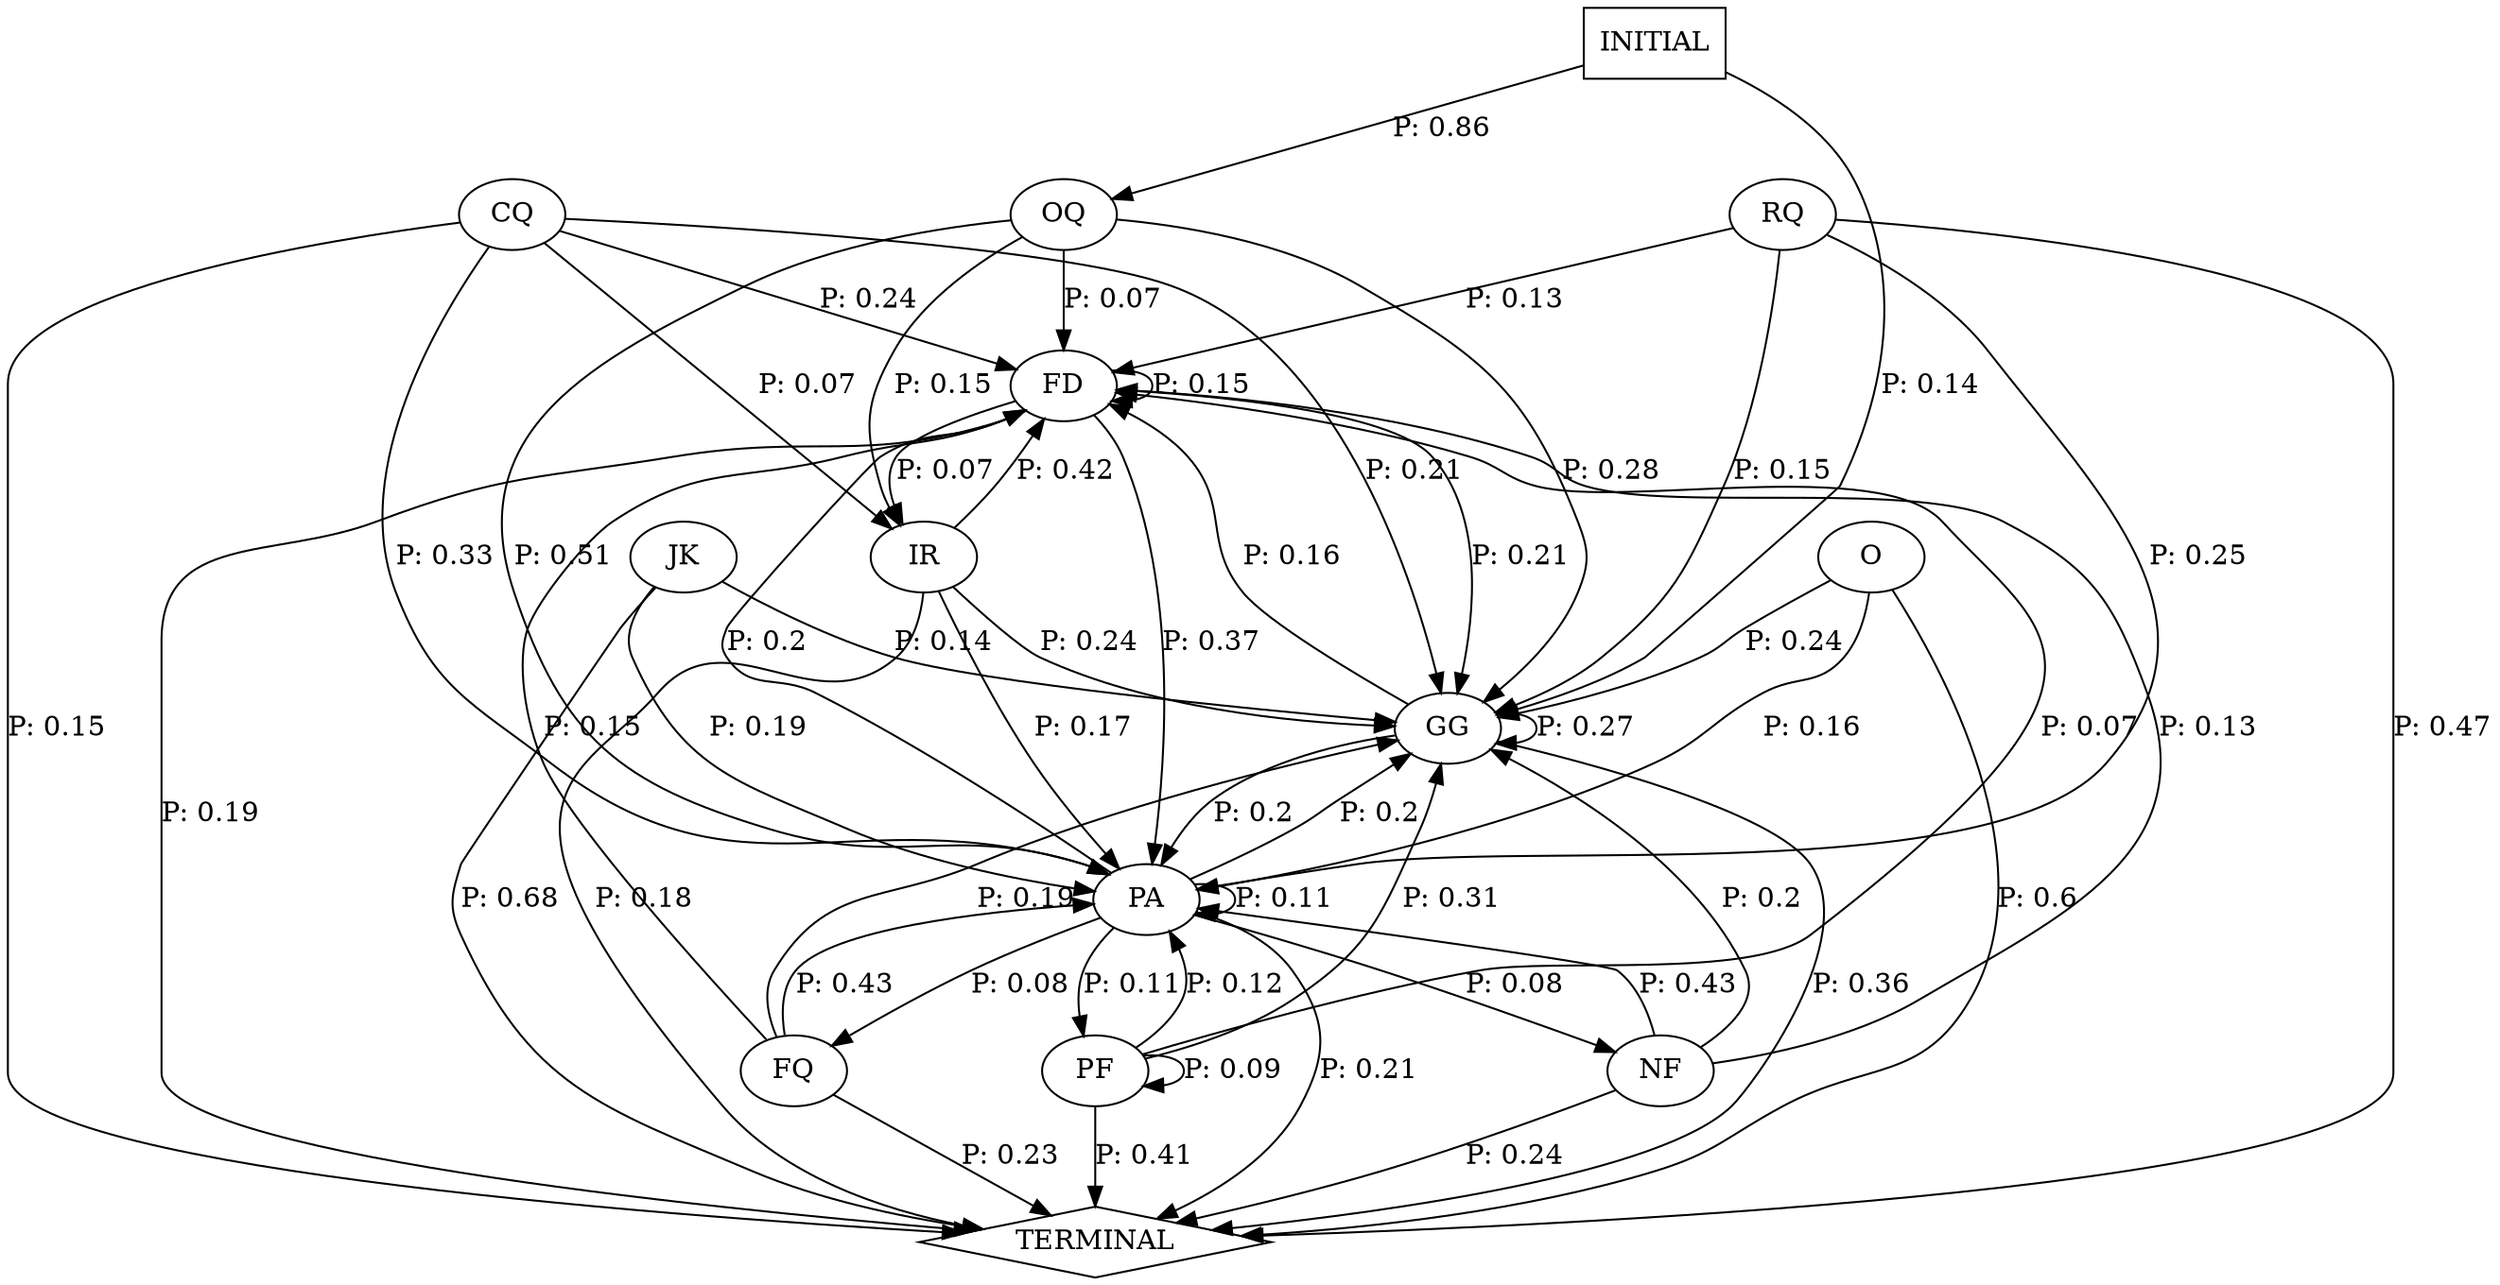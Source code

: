 digraph "G" {
0 [label="CQ"];
1 [label="FD"];
2 [label="FQ"];
3 [label="GG"];
4 [label="IR"];
5 [label="JK"];
6 [label="NF"];
7 [label="O"];
8 [label="OQ"];
9 [label="PA"];
10 [label="PF"];
11 [label="RQ"];
12 [label="TERMINAL", shape=diamond];
13 [label="INITIAL", shape=box];
0 -> 1  [label="P: 0.24"];
0 -> 3  [label="P: 0.21"];
0 -> 4  [label="P: 0.07"];
0 -> 9  [label="P: 0.33"];
0 -> 12  [label="P: 0.15"];
1 -> 1  [label="P: 0.15"];
1 -> 3  [label="P: 0.21"];
1 -> 4  [label="P: 0.07"];
1 -> 9  [label="P: 0.37"];
1 -> 12  [label="P: 0.19"];
2 -> 1  [label="P: 0.15"];
2 -> 3  [label="P: 0.19"];
2 -> 9  [label="P: 0.43"];
2 -> 12  [label="P: 0.23"];
3 -> 1  [label="P: 0.16"];
3 -> 3  [label="P: 0.27"];
3 -> 9  [label="P: 0.2"];
3 -> 12  [label="P: 0.36"];
4 -> 1  [label="P: 0.42"];
4 -> 3  [label="P: 0.24"];
4 -> 9  [label="P: 0.17"];
4 -> 12  [label="P: 0.18"];
5 -> 3  [label="P: 0.14"];
5 -> 9  [label="P: 0.19"];
5 -> 12  [label="P: 0.68"];
6 -> 1  [label="P: 0.13"];
6 -> 3  [label="P: 0.2"];
6 -> 9  [label="P: 0.43"];
6 -> 12  [label="P: 0.24"];
7 -> 3  [label="P: 0.24"];
7 -> 9  [label="P: 0.16"];
7 -> 12  [label="P: 0.6"];
8 -> 1  [label="P: 0.07"];
8 -> 3  [label="P: 0.28"];
8 -> 4  [label="P: 0.15"];
8 -> 9  [label="P: 0.51"];
9 -> 1  [label="P: 0.2"];
9 -> 2  [label="P: 0.08"];
9 -> 3  [label="P: 0.2"];
9 -> 6  [label="P: 0.08"];
9 -> 9  [label="P: 0.11"];
9 -> 10  [label="P: 0.11"];
9 -> 12  [label="P: 0.21"];
10 -> 1  [label="P: 0.07"];
10 -> 3  [label="P: 0.31"];
10 -> 9  [label="P: 0.12"];
10 -> 10  [label="P: 0.09"];
10 -> 12  [label="P: 0.41"];
11 -> 1  [label="P: 0.13"];
11 -> 3  [label="P: 0.15"];
11 -> 9  [label="P: 0.25"];
11 -> 12  [label="P: 0.47"];
13 -> 3  [label="P: 0.14"];
13 -> 8  [label="P: 0.86"];
}
